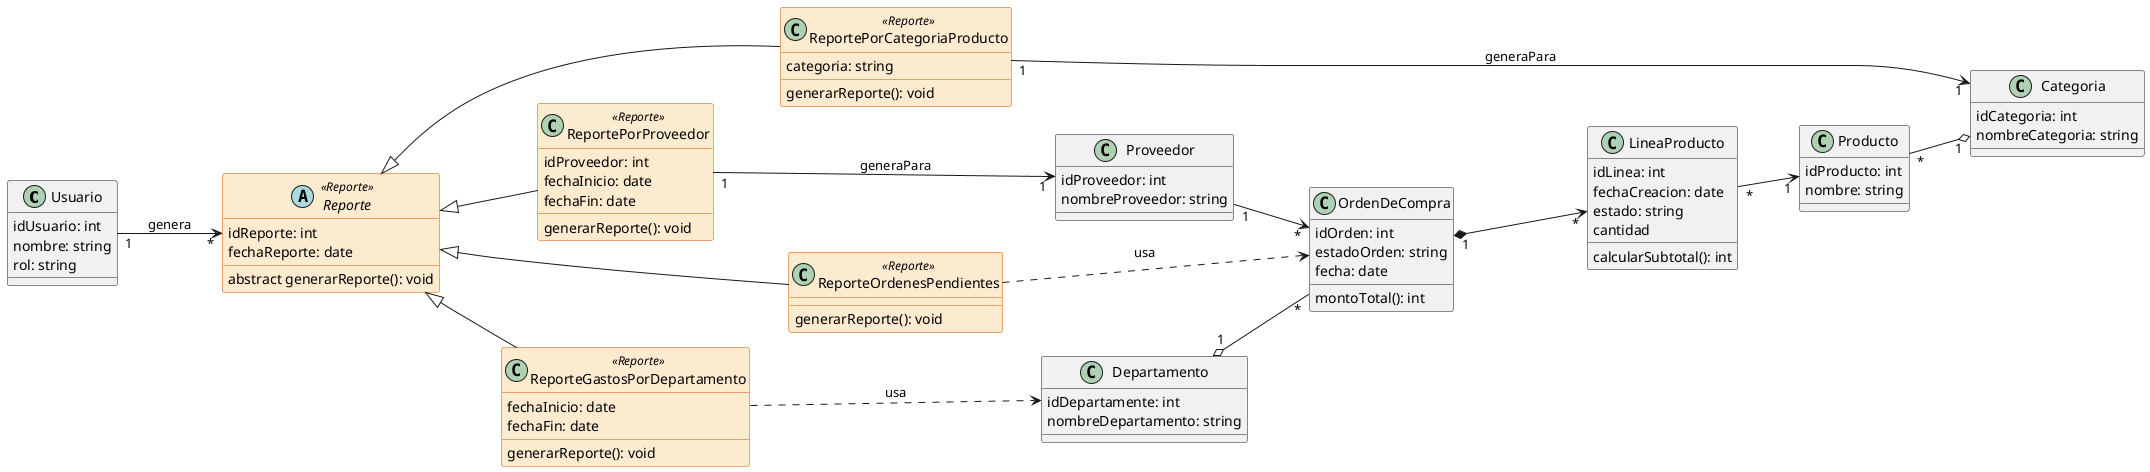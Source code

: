 @startuml Gestion Ordenes de Compra
left to right direction
skinparam classAttributeIconSize 0

' Definición de colores para estereotipo <<Reporte>>
skinparam classBackgroundColor<<Reporte>> #FDEBD0
skinparam classBorderColor<<Reporte>> #D35400

' ==== Clases Principales del Dominio ====
class Usuario {
    idUsuario: int
    nombre: string
    rol: string
}

class Producto {
    idProducto: int
    nombre: string
}

class Categoria {
    idCategoria: int
    nombreCategoria: string
}

class Departamento {
    idDepartamente: int
    nombreDepartamento: string
}

class Proveedor {
    idProveedor: int
    nombreProveedor: string
}

class OrdenDeCompra {
    idOrden: int
    estadoOrden: string
    fecha: date
    montoTotal(): int
}

class LineaProducto {
    idLinea: int
    fechaCreacion: date
    estado: string
    cantidad
    calcularSubtotal(): int
}

' ==== Relaciones entre Clases Principales ====
Usuario "1" --> "*" Reporte : genera
Producto "*" --o "1" Categoria
OrdenDeCompra "1" *--> "*" LineaProducto
LineaProducto "*" --> "1" Producto
Departamento "1" o-- "*" OrdenDeCompra
Proveedor "1" --> "*" OrdenDeCompra
' ==== Clases de Reportes con estereotipo <<Reporte>> ====
abstract class Reporte <<Reporte>> {
    idReporte: int
    fechaReporte: date
    abstract generarReporte(): void
}

class ReportePorProveedor <<Reporte>> {
    idProveedor: int
    fechaInicio: date
    fechaFin: date
    generarReporte(): void
}

class ReportePorCategoriaProducto <<Reporte>> {
    categoria: string
    generarReporte(): void
}

class ReporteGastosPorDepartamento <<Reporte>> {
    fechaInicio: date
    fechaFin: date
    generarReporte(): void
}

class ReporteOrdenesPendientes <<Reporte>> {
    generarReporte(): void
}

' ==== Herencia de Reportes ====
Reporte <|-- ReportePorProveedor
Reporte <|-- ReportePorCategoriaProducto
Reporte <|-- ReporteGastosPorDepartamento
Reporte <|-- ReporteOrdenesPendientes

' ==== Relaciones de Reportes con el Dominio ====
ReportePorProveedor "1" --> "1" Proveedor : generaPara
ReportePorCategoriaProducto "1" --> "1" Categoria : generaPara
ReporteGastosPorDepartamento ..> Departamento : usa
ReporteOrdenesPendientes ..> OrdenDeCompra : usa

@enduml
